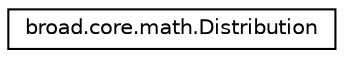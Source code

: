 digraph "Graphical Class Hierarchy"
{
  edge [fontname="Helvetica",fontsize="10",labelfontname="Helvetica",labelfontsize="10"];
  node [fontname="Helvetica",fontsize="10",shape=record];
  rankdir="LR";
  Node1 [label="broad.core.math.Distribution",height=0.2,width=0.4,color="black", fillcolor="white", style="filled",URL="$classbroad_1_1core_1_1math_1_1_distribution.html"];
}
